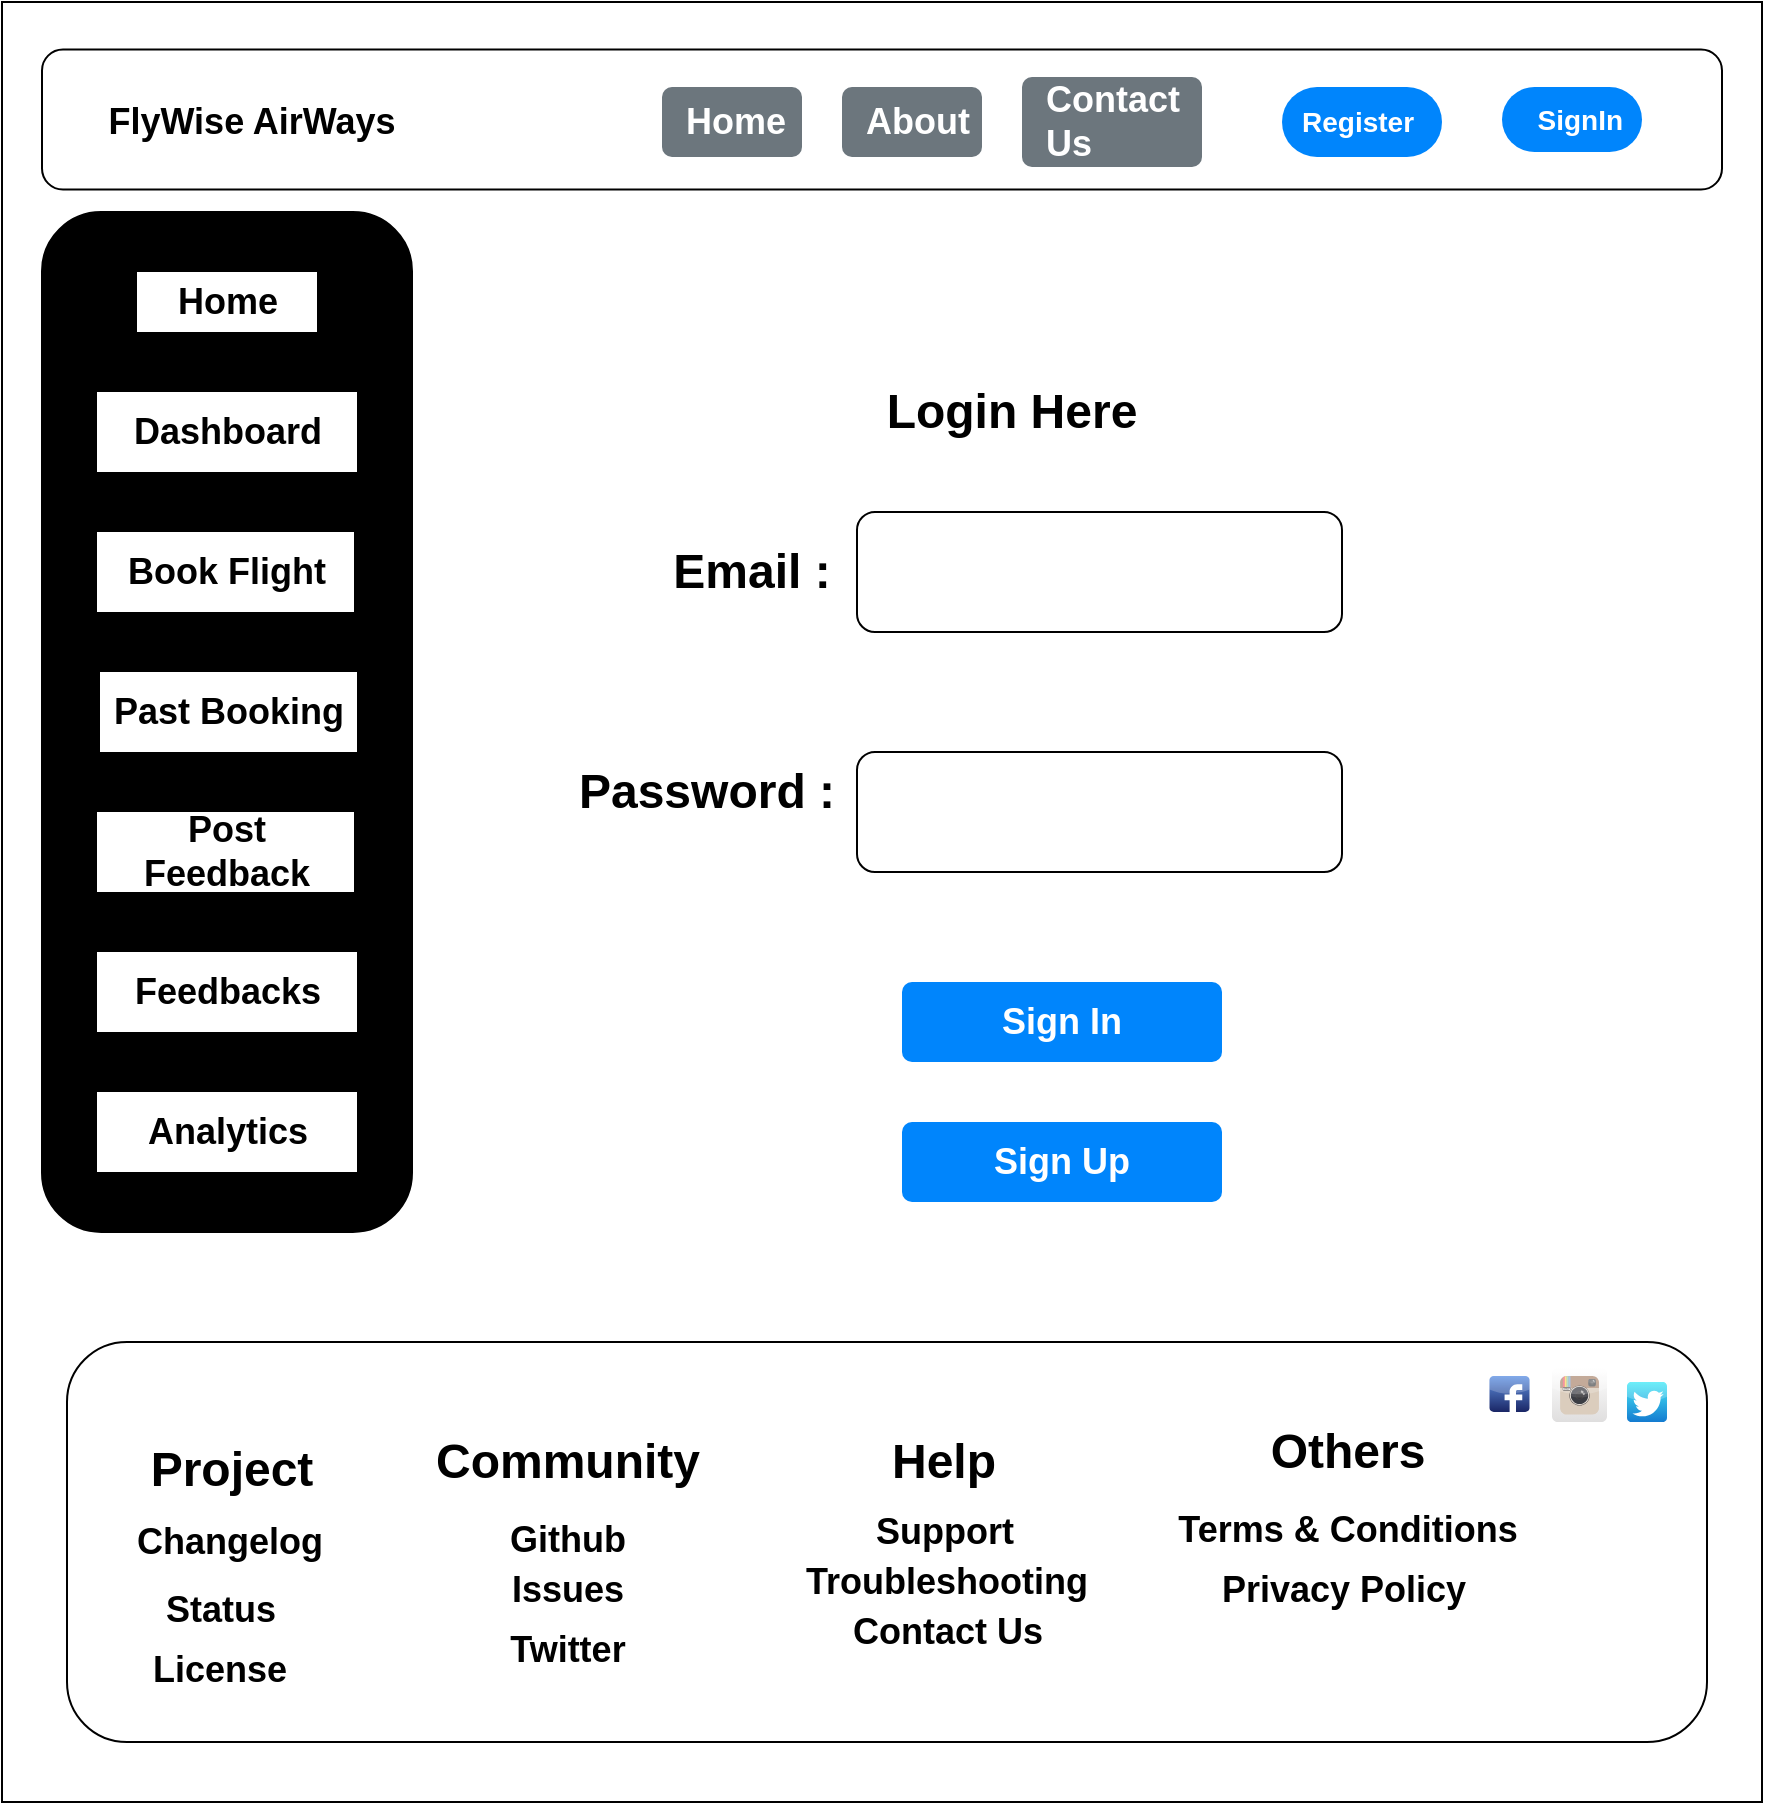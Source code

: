 <mxfile version="24.2.5" type="device">
  <diagram name="Page-1" id="c9db0220-8083-56f3-ca83-edcdcd058819">
    <mxGraphModel dx="1318" dy="2379.5" grid="1" gridSize="10" guides="1" tooltips="1" connect="1" arrows="1" fold="1" page="1" pageScale="1.5" pageWidth="826" pageHeight="1169" background="none" math="0" shadow="0">
      <root>
        <mxCell id="0" style=";html=1;" />
        <mxCell id="1" style=";html=1;" parent="0" />
        <mxCell id="mXdimHrRly60RpbKPJ4Y-3" value="" style="rounded=0;whiteSpace=wrap;html=1;" vertex="1" parent="1">
          <mxGeometry x="160" y="-40" width="880" height="900" as="geometry" />
        </mxCell>
        <mxCell id="mXdimHrRly60RpbKPJ4Y-4" value="" style="rounded=1;whiteSpace=wrap;html=1;" vertex="1" parent="1">
          <mxGeometry x="180" y="-16.25" width="840" height="70" as="geometry" />
        </mxCell>
        <mxCell id="mXdimHrRly60RpbKPJ4Y-5" value="&lt;font style=&quot;font-size: 18px;&quot;&gt;&lt;b&gt;FlyWise AirWays&lt;/b&gt;&lt;/font&gt;" style="text;html=1;align=center;verticalAlign=middle;whiteSpace=wrap;rounded=0;" vertex="1" parent="1">
          <mxGeometry x="180" y="5" width="210" height="30" as="geometry" />
        </mxCell>
        <mxCell id="mXdimHrRly60RpbKPJ4Y-6" value="Home" style="html=1;shadow=0;dashed=0;shape=mxgraph.bootstrap.rrect;rSize=5;strokeColor=none;strokeWidth=1;fillColor=#6C767D;fontColor=#FFFFFF;whiteSpace=wrap;align=left;verticalAlign=middle;spacingLeft=10;fontStyle=1;fontSize=18;" vertex="1" parent="1">
          <mxGeometry x="490" y="2.5" width="70" height="35" as="geometry" />
        </mxCell>
        <mxCell id="mXdimHrRly60RpbKPJ4Y-7" value="Abo&lt;span style=&quot;color: rgba(0, 0, 0, 0); font-family: monospace; font-size: 0px; font-weight: 400; text-wrap: nowrap;&quot;&gt;%3CmxGraphModel%3E%3Croot%3E%3CmxCell%20id%3D%220%22%2F%3E%3CmxCell%20id%3D%221%22%20parent%3D%220%22%2F%3E%3CmxCell%20id%3D%222%22%20value%3D%22Home%22%20style%3D%22html%3D1%3Bshadow%3D0%3Bdashed%3D0%3Bshape%3Dmxgraph.bootstrap.rrect%3BrSize%3D5%3BstrokeColor%3Dnone%3BstrokeWidth%3D1%3BfillColor%3D%236C767D%3BfontColor%3D%23FFFFFF%3BwhiteSpace%3Dwrap%3Balign%3Dleft%3BverticalAlign%3Dmiddle%3BspacingLeft%3D10%3BfontStyle%3D1%3BfontSize%3D18%3B%22%20vertex%3D%221%22%20parent%3D%221%22%3E%3CmxGeometry%20x%3D%22430%22%20y%3D%2275%22%20width%3D%2270%22%20height%3D%2235%22%20as%3D%22geometry%22%2F%3E%3C%2FmxCell%3E%3C%2Froot%3E%3C%2FmxGraphModel%3E&lt;/span&gt;&lt;span style=&quot;color: rgba(0, 0, 0, 0); font-family: monospace; font-size: 0px; font-weight: 400; text-wrap: nowrap;&quot;&gt;%3CmxGraphModel%3E%3Croot%3E%3CmxCell%20id%3D%220%22%2F%3E%3CmxCell%20id%3D%221%22%20parent%3D%220%22%2F%3E%3CmxCell%20id%3D%222%22%20value%3D%22Home%22%20style%3D%22html%3D1%3Bshadow%3D0%3Bdashed%3D0%3Bshape%3Dmxgraph.bootstrap.rrect%3BrSize%3D5%3BstrokeColor%3Dnone%3BstrokeWidth%3D1%3BfillColor%3D%236C767D%3BfontColor%3D%23FFFFFF%3BwhiteSpace%3Dwrap%3Balign%3Dleft%3BverticalAlign%3Dmiddle%3BspacingLeft%3D10%3BfontStyle%3D1%3BfontSize%3D18%3B%22%20vertex%3D%221%22%20parent%3D%221%22%3E%3CmxGeometry%20x%3D%22430%22%20y%3D%2275%22%20width%3D%2270%22%20height%3D%2235%22%20as%3D%22geometry%22%2F%3E%3C%2FmxCell%3E%3C%2Froot%3E%3C%2FmxGraphModel%3E&lt;/span&gt;ut&amp;nbsp;&amp;nbsp;" style="html=1;shadow=0;dashed=0;shape=mxgraph.bootstrap.rrect;rSize=5;strokeColor=none;strokeWidth=1;fillColor=#6C767D;fontColor=#FFFFFF;whiteSpace=wrap;align=left;verticalAlign=middle;spacingLeft=10;fontStyle=1;fontSize=18;" vertex="1" parent="1">
          <mxGeometry x="580" y="2.5" width="70" height="35" as="geometry" />
        </mxCell>
        <mxCell id="mXdimHrRly60RpbKPJ4Y-8" value="Contact Us" style="html=1;shadow=0;dashed=0;shape=mxgraph.bootstrap.rrect;rSize=5;strokeColor=none;strokeWidth=1;fillColor=#6C767D;fontColor=#FFFFFF;whiteSpace=wrap;align=left;verticalAlign=middle;spacingLeft=10;fontStyle=1;fontSize=18;" vertex="1" parent="1">
          <mxGeometry x="670" y="-2.5" width="90" height="45" as="geometry" />
        </mxCell>
        <mxCell id="mXdimHrRly60RpbKPJ4Y-9" value="Register" style="rounded=1;whiteSpace=wrap;html=1;arcSize=50;strokeColor=none;strokeWidth=1;fillColor=#0085FC;fontColor=#FFFFFF;whiteSpace=wrap;align=left;verticalAlign=middle;spacingLeft=0;fontStyle=1;fontSize=14;spacing=10;" vertex="1" parent="1">
          <mxGeometry x="800" y="2.5" width="80" height="35" as="geometry" />
        </mxCell>
        <mxCell id="mXdimHrRly60RpbKPJ4Y-10" value="&amp;nbsp; SignIn" style="rounded=1;whiteSpace=wrap;html=1;arcSize=50;strokeColor=none;strokeWidth=1;fillColor=#0085FC;fontColor=#FFFFFF;whiteSpace=wrap;align=left;verticalAlign=middle;spacingLeft=0;fontStyle=1;fontSize=14;spacing=10;" vertex="1" parent="1">
          <mxGeometry x="910" y="2.5" width="70" height="32.5" as="geometry" />
        </mxCell>
        <mxCell id="mXdimHrRly60RpbKPJ4Y-11" value="" style="rounded=1;whiteSpace=wrap;html=1;fillColor=#000000;arcSize=16;" vertex="1" parent="1">
          <mxGeometry x="180" y="65" width="185" height="510" as="geometry" />
        </mxCell>
        <mxCell id="mXdimHrRly60RpbKPJ4Y-12" value="&lt;b&gt;&lt;font style=&quot;font-size: 18px;&quot;&gt;Home&lt;/font&gt;&lt;/b&gt;" style="text;html=1;align=center;verticalAlign=middle;whiteSpace=wrap;rounded=0;fillColor=#FFFFFF;" vertex="1" parent="1">
          <mxGeometry x="227.5" y="95" width="90" height="30" as="geometry" />
        </mxCell>
        <mxCell id="mXdimHrRly60RpbKPJ4Y-13" value="&lt;font style=&quot;font-size: 18px;&quot;&gt;&lt;b&gt;Dashboard&lt;/b&gt;&lt;/font&gt;" style="text;html=1;align=center;verticalAlign=middle;whiteSpace=wrap;rounded=0;fillColor=#FFFFFF;" vertex="1" parent="1">
          <mxGeometry x="207.5" y="155" width="130" height="40" as="geometry" />
        </mxCell>
        <mxCell id="mXdimHrRly60RpbKPJ4Y-14" value="&lt;b&gt;&lt;font style=&quot;font-size: 18px;&quot;&gt;Book Flight&lt;/font&gt;&lt;/b&gt;" style="text;html=1;align=center;verticalAlign=middle;whiteSpace=wrap;rounded=0;fillColor=#FFFFFF;" vertex="1" parent="1">
          <mxGeometry x="207.5" y="225" width="128.5" height="40" as="geometry" />
        </mxCell>
        <mxCell id="mXdimHrRly60RpbKPJ4Y-15" value="&lt;span style=&quot;font-size: 18px;&quot;&gt;&lt;b&gt;Past Booking&lt;/b&gt;&lt;/span&gt;" style="text;html=1;align=center;verticalAlign=middle;whiteSpace=wrap;rounded=0;fillColor=#FFFFFF;" vertex="1" parent="1">
          <mxGeometry x="209" y="295" width="128.5" height="40" as="geometry" />
        </mxCell>
        <mxCell id="mXdimHrRly60RpbKPJ4Y-16" value="&lt;span style=&quot;font-size: 18px;&quot;&gt;&lt;b&gt;Post Feedback&lt;/b&gt;&lt;/span&gt;" style="text;html=1;align=center;verticalAlign=middle;whiteSpace=wrap;rounded=0;fillColor=#FFFFFF;" vertex="1" parent="1">
          <mxGeometry x="207.5" y="365" width="128.5" height="40" as="geometry" />
        </mxCell>
        <mxCell id="mXdimHrRly60RpbKPJ4Y-17" value="&lt;span style=&quot;font-size: 18px;&quot;&gt;&lt;b&gt;Feedbacks&lt;/b&gt;&lt;/span&gt;" style="text;html=1;align=center;verticalAlign=middle;whiteSpace=wrap;rounded=0;fillColor=#FFFFFF;" vertex="1" parent="1">
          <mxGeometry x="207.5" y="435" width="130" height="40" as="geometry" />
        </mxCell>
        <mxCell id="mXdimHrRly60RpbKPJ4Y-18" value="&lt;span style=&quot;font-size: 18px;&quot;&gt;&lt;b&gt;Analytics&lt;/b&gt;&lt;/span&gt;" style="text;html=1;align=center;verticalAlign=middle;whiteSpace=wrap;rounded=0;fillColor=#FFFFFF;" vertex="1" parent="1">
          <mxGeometry x="207.5" y="505" width="130" height="40" as="geometry" />
        </mxCell>
        <mxCell id="mXdimHrRly60RpbKPJ4Y-38" value="&lt;b style=&quot;&quot;&gt;&lt;font style=&quot;font-size: 24px;&quot;&gt;Login Here&lt;/font&gt;&lt;/b&gt;" style="text;html=1;align=center;verticalAlign=middle;whiteSpace=wrap;rounded=0;" vertex="1" parent="1">
          <mxGeometry x="575" y="140" width="180" height="50" as="geometry" />
        </mxCell>
        <mxCell id="mXdimHrRly60RpbKPJ4Y-54" value="&lt;font style=&quot;font-size: 18px;&quot;&gt;&lt;b&gt;Sign In&lt;/b&gt;&lt;/font&gt;" style="html=1;shadow=0;dashed=0;shape=mxgraph.bootstrap.rrect;rSize=5;strokeColor=none;strokeWidth=1;fillColor=#0085FC;fontColor=#FFFFFF;whiteSpace=wrap;align=center;verticalAlign=middle;spacingLeft=0;fontStyle=0;fontSize=16;spacing=5;" vertex="1" parent="1">
          <mxGeometry x="610" y="450" width="160" height="40" as="geometry" />
        </mxCell>
        <mxCell id="mXdimHrRly60RpbKPJ4Y-58" value="&lt;b&gt;&lt;font style=&quot;font-size: 24px;&quot;&gt;Email :&lt;/font&gt;&lt;/b&gt;" style="text;html=1;align=center;verticalAlign=middle;whiteSpace=wrap;rounded=0;" vertex="1" parent="1">
          <mxGeometry x="480" y="225" width="110" height="40" as="geometry" />
        </mxCell>
        <mxCell id="mXdimHrRly60RpbKPJ4Y-59" value="" style="rounded=1;whiteSpace=wrap;html=1;" vertex="1" parent="1">
          <mxGeometry x="587.5" y="215" width="242.5" height="60" as="geometry" />
        </mxCell>
        <mxCell id="mXdimHrRly60RpbKPJ4Y-60" value="&lt;span style=&quot;font-size: 24px;&quot;&gt;&lt;b&gt;Password :&lt;/b&gt;&lt;/span&gt;" style="text;html=1;align=center;verticalAlign=middle;whiteSpace=wrap;rounded=0;" vertex="1" parent="1">
          <mxGeometry x="420" y="335" width="185" height="40" as="geometry" />
        </mxCell>
        <mxCell id="mXdimHrRly60RpbKPJ4Y-61" value="" style="rounded=1;whiteSpace=wrap;html=1;" vertex="1" parent="1">
          <mxGeometry x="587.5" y="335" width="242.5" height="60" as="geometry" />
        </mxCell>
        <mxCell id="mXdimHrRly60RpbKPJ4Y-63" value="&lt;font style=&quot;font-size: 18px;&quot;&gt;&lt;b&gt;Sign Up&lt;/b&gt;&lt;/font&gt;" style="html=1;shadow=0;dashed=0;shape=mxgraph.bootstrap.rrect;rSize=5;strokeColor=none;strokeWidth=1;fillColor=#0085FC;fontColor=#FFFFFF;whiteSpace=wrap;align=center;verticalAlign=middle;spacingLeft=0;fontStyle=0;fontSize=16;spacing=5;" vertex="1" parent="1">
          <mxGeometry x="610" y="520" width="160" height="40" as="geometry" />
        </mxCell>
        <mxCell id="mXdimHrRly60RpbKPJ4Y-64" style="edgeStyle=orthogonalEdgeStyle;rounded=0;orthogonalLoop=1;jettySize=auto;html=1;exitX=0.5;exitY=1;exitDx=0;exitDy=0;" edge="1" parent="1">
          <mxGeometry relative="1" as="geometry">
            <mxPoint x="492.5" y="723.5" as="sourcePoint" />
            <mxPoint x="492.5" y="723.5" as="targetPoint" />
          </mxGeometry>
        </mxCell>
        <mxCell id="mXdimHrRly60RpbKPJ4Y-65" value="" style="rounded=1;whiteSpace=wrap;html=1;fillColor=#FFFFFF;" vertex="1" parent="1">
          <mxGeometry x="192.5" y="630" width="820" height="200" as="geometry" />
        </mxCell>
        <mxCell id="mXdimHrRly60RpbKPJ4Y-66" value="&lt;font style=&quot;font-size: 24px;&quot;&gt;&lt;b style=&quot;&quot;&gt;Project&lt;/b&gt;&lt;/font&gt;&lt;div&gt;&lt;font size=&quot;3&quot; style=&quot;&quot;&gt;&lt;b&gt;&lt;br&gt;&lt;/b&gt;&lt;/font&gt;&lt;/div&gt;&lt;div&gt;&lt;font style=&quot;font-size: 18px;&quot;&gt;&lt;b&gt;&lt;br&gt;&lt;/b&gt;&lt;/font&gt;&lt;/div&gt;" style="text;html=1;align=center;verticalAlign=middle;whiteSpace=wrap;rounded=0;" vertex="1" parent="1">
          <mxGeometry x="180" y="653.5" width="190" height="120" as="geometry" />
        </mxCell>
        <mxCell id="mXdimHrRly60RpbKPJ4Y-67" value="&lt;font style=&quot;font-size: 18px;&quot;&gt;&lt;b&gt;Changelog&lt;/b&gt;&lt;/font&gt;" style="text;html=1;align=center;verticalAlign=middle;whiteSpace=wrap;rounded=0;" vertex="1" parent="1">
          <mxGeometry x="219.25" y="705" width="110" height="50" as="geometry" />
        </mxCell>
        <mxCell id="mXdimHrRly60RpbKPJ4Y-68" value="&lt;font style=&quot;font-size: 18px;&quot;&gt;&lt;b&gt;Status&lt;/b&gt;&lt;/font&gt;" style="text;html=1;align=center;verticalAlign=middle;whiteSpace=wrap;rounded=0;" vertex="1" parent="1">
          <mxGeometry x="229" y="743.5" width="81" height="40" as="geometry" />
        </mxCell>
        <mxCell id="mXdimHrRly60RpbKPJ4Y-69" value="&lt;b&gt;&lt;font style=&quot;font-size: 18px;&quot;&gt;License&lt;/font&gt;&lt;/b&gt;" style="text;html=1;align=center;verticalAlign=middle;whiteSpace=wrap;rounded=0;" vertex="1" parent="1">
          <mxGeometry x="229" y="773.5" width="80" height="40" as="geometry" />
        </mxCell>
        <mxCell id="mXdimHrRly60RpbKPJ4Y-70" value="&lt;font style=&quot;font-size: 24px;&quot;&gt;&lt;b style=&quot;&quot;&gt;Community&lt;/b&gt;&lt;/font&gt;" style="text;html=1;align=center;verticalAlign=middle;whiteSpace=wrap;rounded=0;" vertex="1" parent="1">
          <mxGeometry x="412.5" y="675" width="60" height="30" as="geometry" />
        </mxCell>
        <mxCell id="mXdimHrRly60RpbKPJ4Y-71" value="&lt;font style=&quot;font-size: 18px;&quot;&gt;&lt;b&gt;Github&lt;/b&gt;&lt;/font&gt;" style="text;html=1;align=center;verticalAlign=middle;whiteSpace=wrap;rounded=0;" vertex="1" parent="1">
          <mxGeometry x="412.5" y="713.5" width="60" height="30" as="geometry" />
        </mxCell>
        <mxCell id="mXdimHrRly60RpbKPJ4Y-72" value="&lt;font style=&quot;font-size: 18px;&quot;&gt;&lt;b&gt;Issues&lt;/b&gt;&lt;/font&gt;" style="text;html=1;align=center;verticalAlign=middle;whiteSpace=wrap;rounded=0;" vertex="1" parent="1">
          <mxGeometry x="402.5" y="733.5" width="80" height="40" as="geometry" />
        </mxCell>
        <mxCell id="mXdimHrRly60RpbKPJ4Y-73" value="&lt;span style=&quot;font-size: 18px;&quot;&gt;&lt;b&gt;Twitter&lt;/b&gt;&lt;/span&gt;" style="text;html=1;align=center;verticalAlign=middle;whiteSpace=wrap;rounded=0;" vertex="1" parent="1">
          <mxGeometry x="402.5" y="763.5" width="80" height="40" as="geometry" />
        </mxCell>
        <mxCell id="mXdimHrRly60RpbKPJ4Y-74" value="&lt;b style=&quot;&quot;&gt;&lt;font style=&quot;font-size: 24px;&quot;&gt;Help&lt;/font&gt;&lt;/b&gt;" style="text;html=1;align=center;verticalAlign=middle;whiteSpace=wrap;rounded=0;" vertex="1" parent="1">
          <mxGeometry x="591.25" y="670" width="80" height="40" as="geometry" />
        </mxCell>
        <mxCell id="mXdimHrRly60RpbKPJ4Y-75" value="&lt;b style=&quot;&quot;&gt;&lt;font style=&quot;font-size: 18px;&quot;&gt;Support&lt;/font&gt;&lt;/b&gt;" style="text;html=1;align=center;verticalAlign=middle;whiteSpace=wrap;rounded=0;" vertex="1" parent="1">
          <mxGeometry x="590" y="705" width="82.5" height="40" as="geometry" />
        </mxCell>
        <mxCell id="mXdimHrRly60RpbKPJ4Y-76" value="&lt;span style=&quot;font-size: 18px;&quot;&gt;&lt;b&gt;Troubleshooting&lt;/b&gt;&lt;/span&gt;" style="text;html=1;align=center;verticalAlign=middle;whiteSpace=wrap;rounded=0;" vertex="1" parent="1">
          <mxGeometry x="591.25" y="730" width="82.5" height="40" as="geometry" />
        </mxCell>
        <mxCell id="mXdimHrRly60RpbKPJ4Y-77" value="&lt;span style=&quot;font-size: 18px;&quot;&gt;&lt;b&gt;Contact Us&lt;/b&gt;&lt;/span&gt;" style="text;html=1;align=center;verticalAlign=middle;whiteSpace=wrap;rounded=0;" vertex="1" parent="1">
          <mxGeometry x="562.5" y="755" width="140" height="40" as="geometry" />
        </mxCell>
        <mxCell id="mXdimHrRly60RpbKPJ4Y-78" value="&lt;span style=&quot;font-size: 24px;&quot;&gt;&lt;b&gt;Others&lt;/b&gt;&lt;/span&gt;" style="text;html=1;align=center;verticalAlign=middle;whiteSpace=wrap;rounded=0;" vertex="1" parent="1">
          <mxGeometry x="792.5" y="665" width="80" height="40" as="geometry" />
        </mxCell>
        <mxCell id="mXdimHrRly60RpbKPJ4Y-79" value="&lt;span style=&quot;font-size: 18px;&quot;&gt;&lt;b&gt;Terms &amp;amp; Conditions&lt;/b&gt;&lt;/span&gt;" style="text;html=1;align=center;verticalAlign=middle;whiteSpace=wrap;rounded=0;" vertex="1" parent="1">
          <mxGeometry x="722.5" y="703.5" width="220" height="40" as="geometry" />
        </mxCell>
        <mxCell id="mXdimHrRly60RpbKPJ4Y-80" value="&lt;span style=&quot;font-size: 18px;&quot;&gt;&lt;b&gt;Privacy Policy&lt;/b&gt;&lt;/span&gt;" style="text;html=1;align=center;verticalAlign=middle;whiteSpace=wrap;rounded=0;" vertex="1" parent="1">
          <mxGeometry x="757.5" y="733.5" width="146.25" height="40" as="geometry" />
        </mxCell>
        <mxCell id="mXdimHrRly60RpbKPJ4Y-81" value="" style="dashed=0;outlineConnect=0;html=1;align=center;labelPosition=center;verticalLabelPosition=bottom;verticalAlign=top;shape=mxgraph.webicons.facebook;fillColor=#6294E4;gradientColor=#1A2665" vertex="1" parent="1">
          <mxGeometry x="903.75" y="647" width="20" height="18" as="geometry" />
        </mxCell>
        <mxCell id="mXdimHrRly60RpbKPJ4Y-82" value="" style="dashed=0;outlineConnect=0;html=1;align=center;labelPosition=center;verticalLabelPosition=bottom;verticalAlign=top;shape=mxgraph.webicons.instagram;gradientColor=#DFDEDE" vertex="1" parent="1">
          <mxGeometry x="935" y="643" width="27.5" height="27" as="geometry" />
        </mxCell>
        <mxCell id="mXdimHrRly60RpbKPJ4Y-83" value="" style="dashed=0;outlineConnect=0;html=1;align=center;labelPosition=center;verticalLabelPosition=bottom;verticalAlign=top;shape=mxgraph.webicons.twitter;fillColor=#49EAF7;gradientColor=#137BD0" vertex="1" parent="1">
          <mxGeometry x="972.5" y="650" width="20" height="20" as="geometry" />
        </mxCell>
      </root>
    </mxGraphModel>
  </diagram>
</mxfile>
